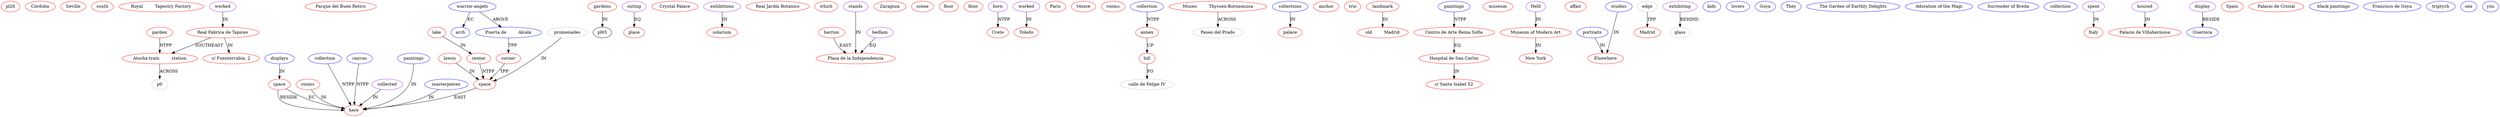 digraph G {
	edge [arrowhead=normal,
		arrowsize=1
	];
	pl26	[color=red,
		fillcolor=red];
	pl49	[color=red,
		fillcolor=red,
		label=Córdoba];
	pl50	[color=red,
		fillcolor=red,
		label=Seville];
	pl51	[color=red,
		fillcolor=red,
		label=south];
	pl56	[color=red,
		fillcolor=red,
		label="Royal         Tapestry Factory"];
	pl57	[color=red,
		fillcolor=red,
		label="c/ Fuenterrabía, 2"];
	pl63	[color=red,
		fillcolor=red,
		label="Parque del Buen Retiro"];
	pl66	[color=red,
		fillcolor=red,
		label=lawns];
	pl62	[color=red,
		fillcolor=red,
		label=space];
	pl66 -> pl62	[label=IN,
		minlen=1];
	pl67	[color=red,
		fillcolor=red,
		label=gardens];
	pl67 -> pl65	[label=IN];
	pl68	[color=red,
		fillcolor=red,
		label=place];
	pl69	[color=red,
		fillcolor=red,
		label=lake];
	pl70	[color=red,
		fillcolor=red,
		label=center];
	pl69 -> pl70	[label=IN,
		minlen=1];
	pl70 -> pl62	[label=NTPP];
	pl73	[color=red,
		fillcolor=red,
		label="Crystal Palace"];
	pl74	[color=red,
		fillcolor=red,
		label=solarium];
	pl76	[color=red,
		fillcolor=red,
		label="Real Jardín Botánico"];
	pl79	[color=red,
		fillcolor=red,
		label=corner];
	pl79 -> pl62	[label=TPP];
	pl83	[color=red,
		fillcolor=red,
		label=which];
	pl84	[color=red,
		fillcolor=red,
		label=barrios];
	pl82	[color=red,
		fillcolor=red,
		label="Plaza de la Independencia"];
	pl84 -> pl82	[label=EAST,
		minlen=1];
	pl4	[color=red,
		fillcolor=red,
		label=Zaragoza];
	pl8	[color=red,
		fillcolor=red,
		label=scene];
	pl9	[color=red,
		fillcolor=red,
		label=rooms];
	pl0	[color=red,
		fillcolor=red,
		label=here];
	pl9 -> pl0	[label=IN,
		minlen=1];
	pl11	[color=red,
		fillcolor=red,
		label=floor];
	pl12	[color=red,
		fillcolor=red,
		label=floor];
	pl14	[color=red,
		fillcolor=red,
		label=Crete];
	pl16	[color=red,
		fillcolor=red,
		label=Toledo];
	pl23	[color=red,
		fillcolor=red,
		label=Paris];
	pl24	[color=red,
		fillcolor=red,
		label=Venice];
	pl25	[color=red,
		fillcolor=red,
		label=rooms];
	pl30	[color=red,
		fillcolor=red,
		label=hill];
	p1	[color=grey,
		fillcolor=grey,
		label="calle de Felipe IV"];
	pl30 -> p1	[label=PO,
		minlen=1];
	pl31	[color=red,
		fillcolor=red,
		label="Museo         Thyssen-Bor­nemizsa"];
	p2	[color=grey,
		fillcolor=grey,
		label="Paseo del Prado"];
	pl31 -> p2	[label=ACROSS];
	pl34	[color=red,
		fillcolor=red,
		label=palace];
	pl85	[color=red,
		fillcolor=red,
		label=anchor];
	pl86	[color=red,
		fillcolor=red,
		label=trio];
	pl35	[color=red,
		fillcolor=red,
		label=landmark];
	pl36	[color=red,
		fillcolor=red,
		label="old         Madrid"];
	pl35 -> pl36	[label=IN];
	pl38	[color=red,
		fillcolor=red,
		label="c/ Santa I­sa­bel 52"];
	pl41	[color=red,
		fillcolor=red,
		label=museum];
	pl42	[color=red,
		fillcolor=red,
		label="Museum of Modern Art"];
	pl43	[color=red,
		fillcolor=red,
		label="New York"];
	pl42 -> pl43	[label=IN,
		minlen=1];
	pl47	[color=red,
		fillcolor=red,
		label=affair];
	pl48	[color=red,
		fillcolor=red,
		label=garden];
	pl46	[color=red,
		fillcolor=red,
		label="Atocha train         station"];
	pl48 -> pl46	[label=NTPP,
		minlen=1];
	pl1	[color=red,
		fillcolor=red,
		label=Elsewhere];
	p0	[color=grey,
		fillcolor=grey];
	p4	[color=grey,
		fillcolor=grey,
		label=promenades];
	p4 -> pl62	[label=IN,
		minlen=2];
	p5	[color=grey,
		fillcolor=grey,
		label="edge"];
	pl5	[color=red,
		fillcolor=red,
		label=Madrid];
	p5 -> pl5	[label=TPP];
	p3	[color=grey,
		fillcolor=grey,
		label=glass];
	se2	[color=blue,
		fillcolor=blue,
		label=portraits];
	se2 -> pl1	[label=IN,
		minlen=1];
	se43	[color=blue,
		fillcolor=blue,
		label=studies];
	se43 -> pl1	[label=IN,
		minlen=2];
	se34	[color=blue,
		fillcolor=blue,
		label=kids];
	se35	[color=blue,
		fillcolor=blue,
		label=lovers];
	se36	[color=blue,
		fillcolor=blue,
		label=displays];
	pl75	[color=red,
		fillcolor=red,
		label=space];
	se36 -> pl75	[label=IN,
		minlen=1];
	se38	[color=blue,
		fillcolor=blue,
		label=arch];
	se41	[color=blue,
		fillcolor=blue,
		label="warrior-angels"];
	se41 -> se38	[label=EC,
		minlen=1];
	se37	[color=blue,
		fillcolor=blue,
		label="Puerta de         Al­ca­lá"];
	se41 -> se37	[label=ABOVE];
	se4	[color=blue,
		fillcolor=blue,
		label=Goya];
	se12	[color=blue,
		fillcolor=blue,
		label=They];
	se15	[color=blue,
		fillcolor=blue,
		label="The Garden of Earthly Delights"];
	se18	[color=blue,
		fillcolor=blue,
		label="Adoration of the Magi"];
	se20	[color=blue,
		fillcolor=blue,
		label=collection];
	se20 -> pl0	[label=NTPP,
		minlen=2];
	se1	[color=blue,
		fillcolor=blue,
		label="Surrender of Breda"];
	se22	[color=blue,
		fillcolor=blue,
		label=collection];
	pl27	[color=red,
		fillcolor=red,
		label=annex];
	se22 -> pl27	[label=NTPP,
		minlen=1];
	se29	[color=blue,
		fillcolor=blue,
		label=paintings];
	pl40	[color=red,
		fillcolor=red,
		label="Centro de Arte Reina Sofía"];
	se29 -> pl40	[label=NTPP,
		minlen=1];
	se30	[color=blue,
		fillcolor=blue,
		label=collection];
	e8	[color=purple,
		fillcolor=purple,
		label=worked];
	pl55	[color=red,
		fillcolor=red,
		label="Real Fábrica de Ta­pi­ces"];
	e8 -> pl55	[label=IN,
		minlen=1];
	e9	[color=purple,
		fillcolor=purple,
		label=outing];
	e9 -> pl68	[label=EQ];
	e10	[color=purple,
		fillcolor=purple,
		label=exhibitions];
	e10 -> pl74	[label=IN];
	e11	[color=purple,
		fillcolor=purple,
		label=stands];
	e11 -> pl82	[label=IN,
		minlen=2];
	e12	[color=purple,
		fillcolor=purple,
		label=bedlam];
	e12 -> pl82	[label=EQ,
		minlen=1];
	e0	[color=purple,
		fillcolor=purple,
		label=collected];
	e0 -> pl0	[label=IN,
		minlen=1];
	e1	[color=purple,
		fillcolor=purple,
		label=born];
	e1 -> pl14	[label=NTPP];
	e2	[color=purple,
		fillcolor=purple,
		label=worked];
	e2 -> pl16	[label=IN];
	e3	[color=purple,
		fillcolor=purple,
		label=spent];
	pl15	[color=red,
		fillcolor=red,
		label=Italy];
	e3 -> pl15	[label=IN];
	e4	[color=purple,
		fillcolor=purple,
		label=housed];
	pl33	[color=red,
		fillcolor=red,
		label="Palacio de Villahermosa"];
	e4 -> pl33	[label=IN];
	e5	[color=purple,
		fillcolor=purple,
		label=exhibiting];
	e5 -> p3	[label=BEHIND];
	e6	[color=purple,
		fillcolor=purple,
		label=Held];
	e6 -> pl42	[label=IN,
		minlen=1];
	e7	[color=purple,
		fillcolor=purple,
		label=display];
	se27	[color=blue,
		fillcolor=blue,
		label=Guer­nica];
	e7 -> se27	[label=BESIDE];
	pl7	[color=red,
		fillcolor=red,
		label=Spain];
	pl27 -> pl30	[label=UP];
	pl37	[color=red,
		fillcolor=red,
		label="Hospital de San Carlos"];
	pl37 -> pl38	[label=IN,
		minlen=1];
	pl40 -> pl37	[label=EQ];
	pl46 -> p0	[label=ACROSS,
		minlen=1];
	pl55 -> pl57	[label=IN,
		minlen=1];
	pl55 -> pl46	[label=SOUTHEAST];
	pl72	[color=red,
		fillcolor=red,
		label="Palacio de Cristal"];
	pl75 -> pl0	[label=EC];
	pl75 -> pl0	[label=BESIDE];
	pl62 -> pl0	[label=EAST];
	se0	[color=blue,
		fillcolor=blue,
		label=canvas];
	se0 -> pl0	[label=NTPP,
		minlen=2];
	se10	[color=blue,
		fillcolor=blue,
		label="black paintings"];
	se3	[color=blue,
		fillcolor=blue,
		label="Francisco de Goya"];
	se13	[color=blue,
		fillcolor=blue,
		label=masterpieces];
	se13 -> pl0	[label=IN,
		minlen=1];
	se17	[color=blue,
		fillcolor=blue,
		label=paintings];
	se17 -> pl0	[label=IN,
		minlen=2];
	se14	[color=blue,
		fillcolor=blue,
		label=triptych];
	se24	[color=blue,
		fillcolor=blue,
		label=collections];
	se24 -> pl34	[label=IN];
	se23	[color=blue,
		fillcolor=blue,
		label=one];
	se32	[color=blue,
		fillcolor=blue,
		label=you];
	se37 -> pl79	[label=TPP];
}
